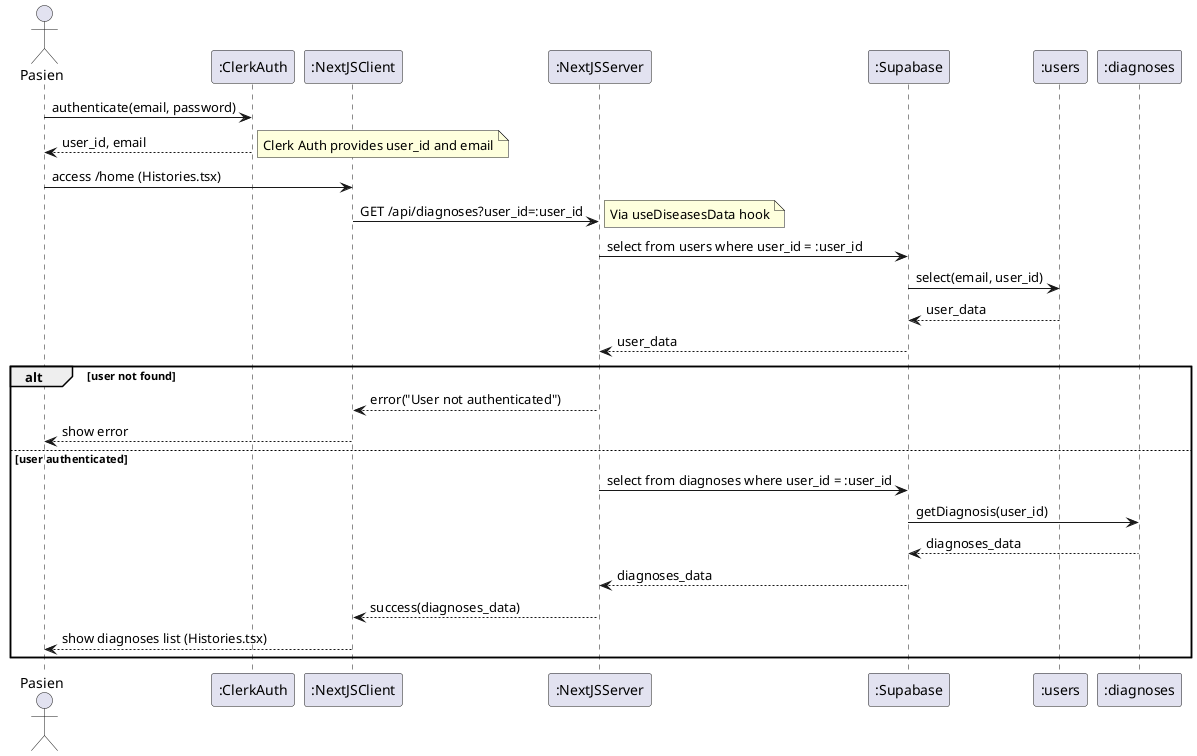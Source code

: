 @startuml
actor Pasien
participant ":ClerkAuth" as ClerkAuth
participant ":NextJSClient" as Client
participant ":NextJSServer" as Server
participant ":Supabase" as Supabase
participant ":users" as Users
participant ":diagnoses" as Diagnoses

' Pasien login
Pasien -> ClerkAuth: authenticate(email, password)
ClerkAuth --> Pasien: user_id, email
note right: Clerk Auth provides user_id and email

' Pasien mengakses riwayat diagnosis
Pasien -> Client: access /home (Histories.tsx)
Client -> Server: GET /api/diagnoses?user_id=:user_id
note right: Via useDiseasesData hook

' Server memvalidasi pengguna
Server -> Supabase: select from users where user_id = :user_id
Supabase -> Users: select(email, user_id)
Users --> Supabase: user_data
Supabase --> Server: user_data
alt user not found
  Server --> Client: error("User not authenticated")
  Client --> Pasien: show error
else user authenticated
  note right: Policy: Users can view their own diagnoses

  ' Server mengambil riwayat diagnosis
  Server -> Supabase: select from diagnoses where user_id = :user_id
  Supabase -> Diagnoses: getDiagnosis(user_id)
  Diagnoses --> Supabase: diagnoses_data
  Supabase --> Server: diagnoses_data
  Server --> Client: success(diagnoses_data)
  Client --> Pasien: show diagnoses list (Histories.tsx)
end

@enduml